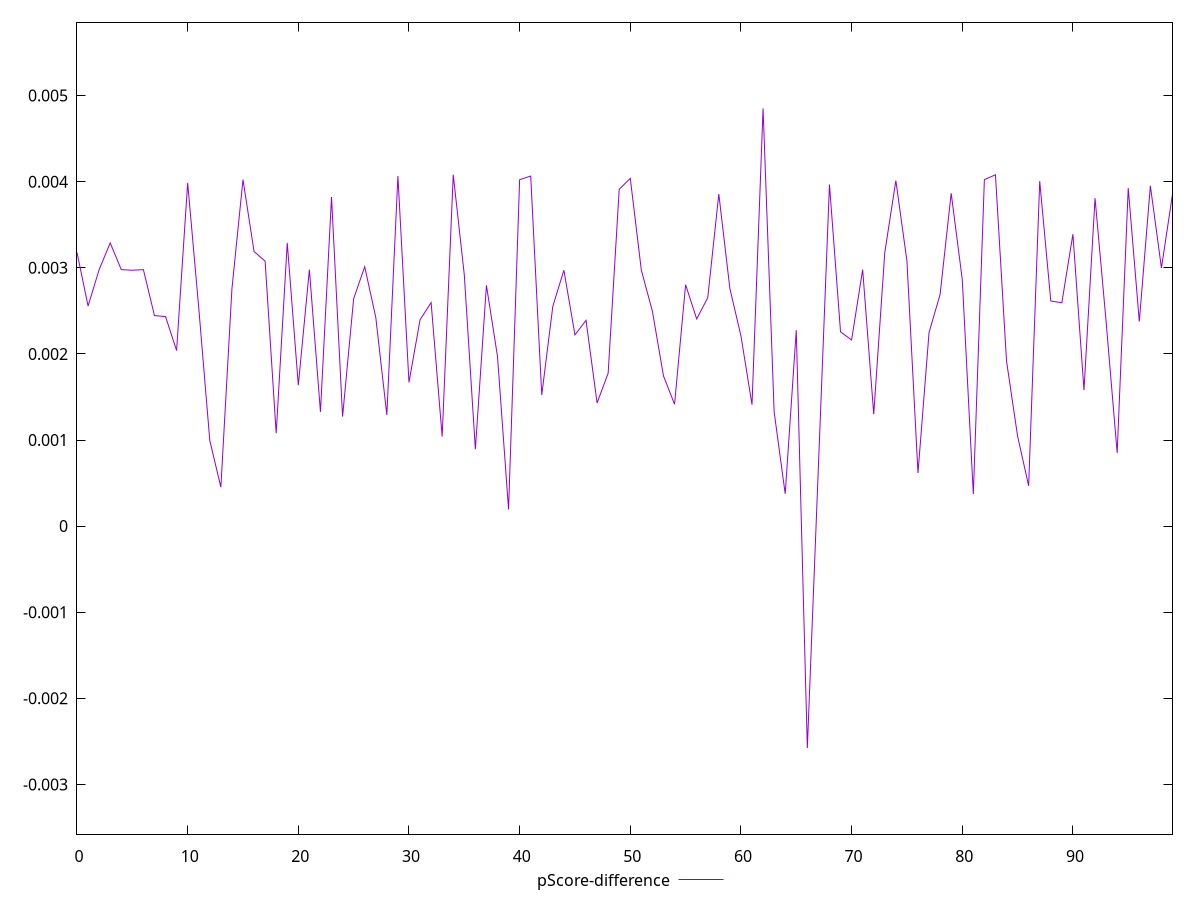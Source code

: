 reset

$pScoreDifference <<EOF
0 0.0031778167362722827
1 0.0025559858261652475
2 0.002978793368114647
3 0.003288993696988169
4 0.002978793368114647
5 0.0029718326345348385
6 0.002978793368114647
7 0.0024451139183562405
8 0.0024338940745030797
9 0.0020388149456438583
10 0.003986097159350777
11 0.002539177934556009
12 0.0009946908235107417
13 0.0004517073469878785
14 0.002754240644992096
15 0.004024294544694773
16 0.0031895384051240545
17 0.003077110333598105
18 0.0010783416453296786
19 0.003288993696988169
20 0.0016365050914857356
21 0.002978793368114647
22 0.0013272191965064857
23 0.003822344821582002
24 0.0012715724448127581
25 0.0026413120102810224
26 0.00301215989510702
27 0.00242479262120145
28 0.0012919041181715003
29 0.004066729187220397
30 0.0016687900767529858
31 0.002395823459607555
32 0.0025964183242899903
33 0.0010402648521588651
34 0.004081116050143552
35 0.0029187992120937763
36 0.0008924250358544779
37 0.0027963568995541706
38 0.001970353317361801
39 0.00019343946976193085
40 0.0040233406666212446
41 0.004065763865628458
42 0.0015236295946727992
43 0.002552410879448481
44 0.0029718326345348385
45 0.002220743057935754
46 0.002389930793152823
47 0.0014307700675659403
48 0.00177531790926801
49 0.00391176122151482
50 0.004038510811746832
51 0.0029718326345348385
52 0.002494601107746703
53 0.0017442198635441893
54 0.0014154478655931287
55 0.0028032568358891848
56 0.0024061254428722374
57 0.0026521237702643204
58 0.0038566038839645267
59 0.0027591837350739064
60 0.0022099232710361023
61 0.0014110018317343327
62 0.004851348414523227
63 0.001326467950106009
64 0.00037494931238432616
65 0.002274747690964713
66 -0.0025774987241548863
67 0.0006908646047088136
68 0.003966431202224563
69 0.0022569127382285337
70 0.002161494290138139
71 0.002978793368114647
72 0.0012998268277817533
73 0.0031778167362722827
74 0.004012743043818268
75 0.0030805189431332876
76 0.0006170438440058212
77 0.002248693420989007
78 0.002691675705950986
79 0.0038657425323416206
80 0.0028654028781970493
81 0.0003733141603173562
82 0.004023473134314337
83 0.0040805195852059994
84 0.0019176164717255202
85 0.0010454733175134408
86 0.0004677936979924531
87 0.004006443919000291
88 0.002615177522953
89 0.002593381371036336
90 0.0033900302827032554
91 0.0015792007183879804
92 0.0038088063240234726
93 0.0023744132638246103
94 0.0008499559207270253
95 0.003925417327878156
96 0.0023765921925108686
97 0.003952311247118534
98 0.002997798930095403
99 0.00385400816629361
EOF

set key outside below
set xrange [0:99]
set yrange [-0.0035774987241548864:0.005851348414523227]
set trange [-0.0035774987241548864:0.005851348414523227]
set terminal svg size 640, 500 enhanced background rgb 'white'
set output "report_00013_2021-02-09T12-04-24.940Z/cumulative-layout-shift/samples/pages/pScore-difference/values.svg"

plot $pScoreDifference title "pScore-difference" with line

reset
